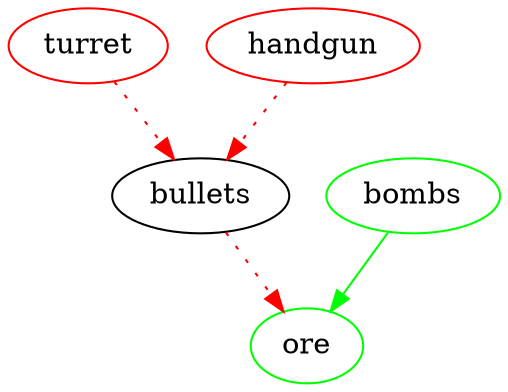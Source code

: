 digraph edge_settings{
    turret[color="red"]
    turret->bullets[style="dotted" color="red"]
    bombs[color="green"]
    bombs->ore[style="" color="green"]
    ore[color="green"]
    handgun[color="red"]
    handgun->bullets[style="dotted" color="red"]
    bullets->ore[style="dotted" color="red"]
}